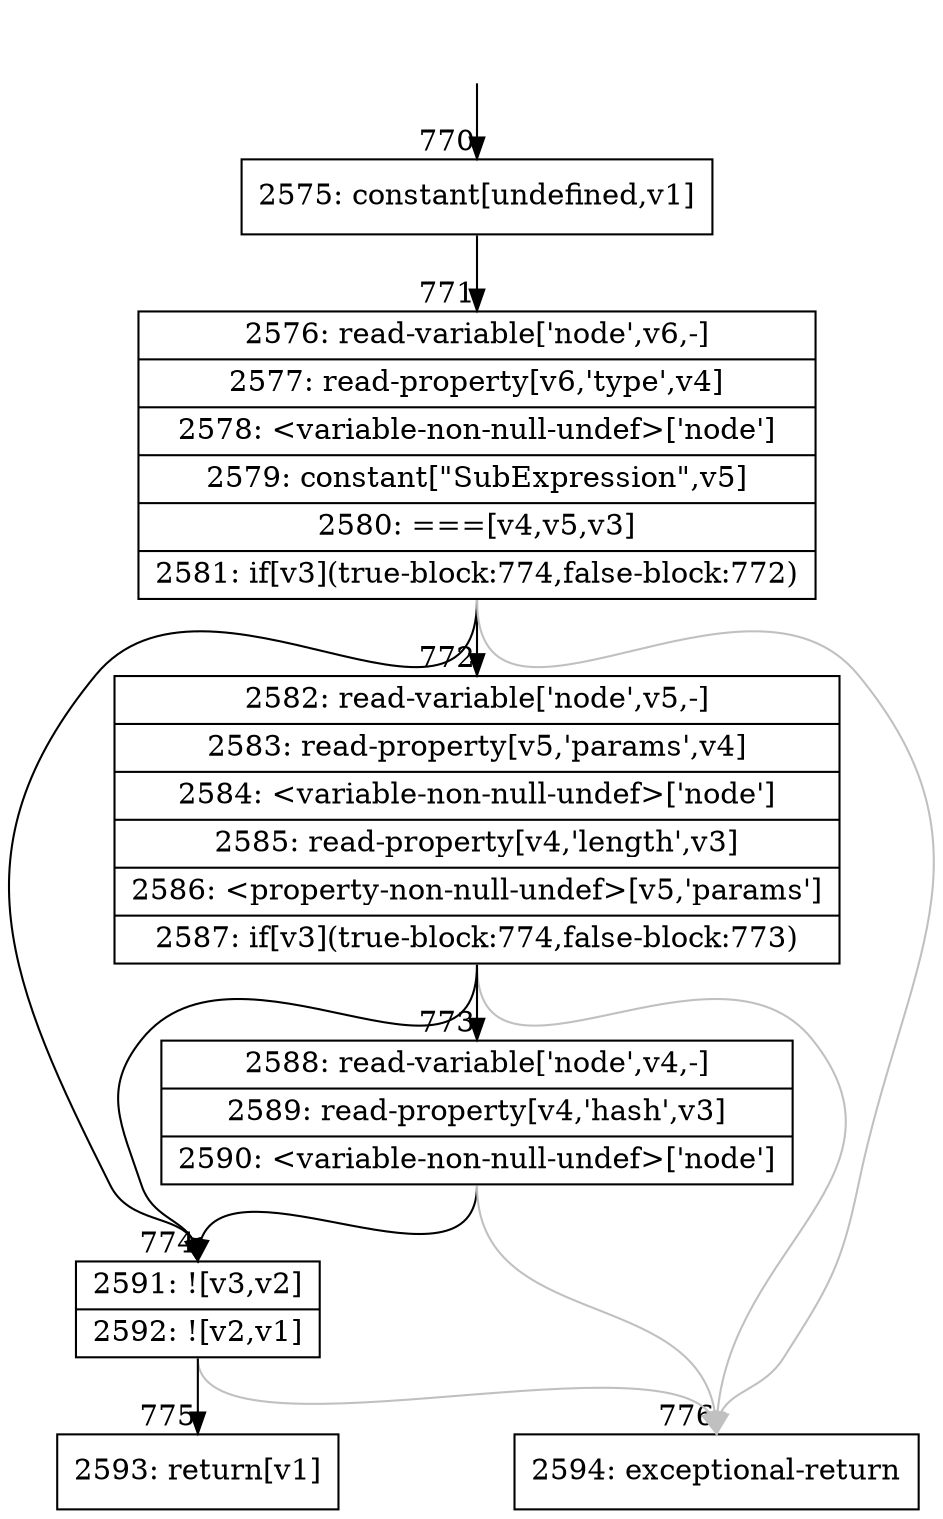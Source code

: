 digraph {
rankdir="TD"
BB_entry75[shape=none,label=""];
BB_entry75 -> BB770 [tailport=s, headport=n, headlabel="    770"]
BB770 [shape=record label="{2575: constant[undefined,v1]}" ] 
BB770 -> BB771 [tailport=s, headport=n, headlabel="      771"]
BB771 [shape=record label="{2576: read-variable['node',v6,-]|2577: read-property[v6,'type',v4]|2578: \<variable-non-null-undef\>['node']|2579: constant[\"SubExpression\",v5]|2580: ===[v4,v5,v3]|2581: if[v3](true-block:774,false-block:772)}" ] 
BB771 -> BB774 [tailport=s, headport=n, headlabel="      774"]
BB771 -> BB772 [tailport=s, headport=n, headlabel="      772"]
BB771 -> BB776 [tailport=s, headport=n, color=gray, headlabel="      776"]
BB772 [shape=record label="{2582: read-variable['node',v5,-]|2583: read-property[v5,'params',v4]|2584: \<variable-non-null-undef\>['node']|2585: read-property[v4,'length',v3]|2586: \<property-non-null-undef\>[v5,'params']|2587: if[v3](true-block:774,false-block:773)}" ] 
BB772 -> BB774 [tailport=s, headport=n]
BB772 -> BB773 [tailport=s, headport=n, headlabel="      773"]
BB772 -> BB776 [tailport=s, headport=n, color=gray]
BB773 [shape=record label="{2588: read-variable['node',v4,-]|2589: read-property[v4,'hash',v3]|2590: \<variable-non-null-undef\>['node']}" ] 
BB773 -> BB774 [tailport=s, headport=n]
BB773 -> BB776 [tailport=s, headport=n, color=gray]
BB774 [shape=record label="{2591: ![v3,v2]|2592: ![v2,v1]}" ] 
BB774 -> BB775 [tailport=s, headport=n, headlabel="      775"]
BB774 -> BB776 [tailport=s, headport=n, color=gray]
BB775 [shape=record label="{2593: return[v1]}" ] 
BB776 [shape=record label="{2594: exceptional-return}" ] 
//#$~ 851
}
